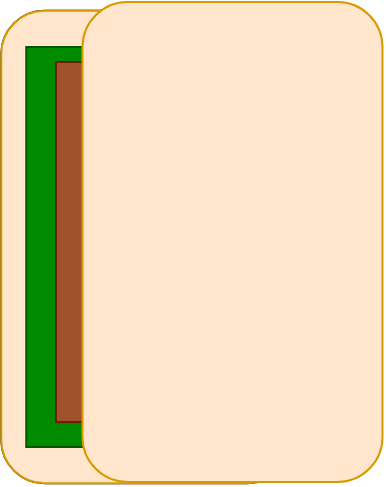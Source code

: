 <mxfile version="15.4.3" type="github">
  <diagram id="I3mg87YpZsXWBgo_0_fZ" name="Page-1">
    <mxGraphModel dx="868" dy="482" grid="1" gridSize="10" guides="1" tooltips="1" connect="1" arrows="1" fold="1" page="1" pageScale="1" pageWidth="850" pageHeight="1100" math="0" shadow="0">
      <root>
        <mxCell id="0" />
        <mxCell id="1" parent="0" />
        <mxCell id="Ru98Dl8UK7u_7-hxbwAJ-1" value="" style="rounded=1;whiteSpace=wrap;html=1;rotation=90;" vertex="1" parent="1">
          <mxGeometry x="307" y="170" width="236.25" height="145" as="geometry" />
        </mxCell>
        <mxCell id="Ru98Dl8UK7u_7-hxbwAJ-2" value="" style="rounded=1;whiteSpace=wrap;html=1;rotation=90;fillColor=#ffe6cc;strokeColor=#d79b00;" vertex="1" parent="1">
          <mxGeometry x="307" y="170" width="236.25" height="145" as="geometry" />
        </mxCell>
        <mxCell id="Ru98Dl8UK7u_7-hxbwAJ-6" value="" style="rounded=0;whiteSpace=wrap;html=1;fillColor=#008a00;strokeColor=#005700;fontColor=#ffffff;" vertex="1" parent="1">
          <mxGeometry x="365.13" y="142.5" width="120" height="200" as="geometry" />
        </mxCell>
        <mxCell id="Ru98Dl8UK7u_7-hxbwAJ-7" value="" style="rounded=0;whiteSpace=wrap;html=1;fillColor=#a0522d;strokeColor=#6D1F00;fontColor=#ffffff;" vertex="1" parent="1">
          <mxGeometry x="380" y="150" width="90" height="180" as="geometry" />
        </mxCell>
        <mxCell id="Ru98Dl8UK7u_7-hxbwAJ-8" value="" style="rounded=1;whiteSpace=wrap;html=1;fillColor=#ffe6cc;strokeColor=#d79b00;" vertex="1" parent="1">
          <mxGeometry x="393.25" y="120" width="150" height="240" as="geometry" />
        </mxCell>
      </root>
    </mxGraphModel>
  </diagram>
</mxfile>

